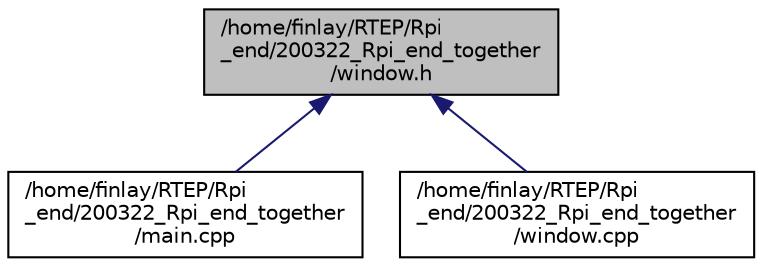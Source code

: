 digraph "/home/finlay/RTEP/Rpi_end/200322_Rpi_end_together/window.h"
{
 // LATEX_PDF_SIZE
  edge [fontname="Helvetica",fontsize="10",labelfontname="Helvetica",labelfontsize="10"];
  node [fontname="Helvetica",fontsize="10",shape=record];
  Node1 [label="/home/finlay/RTEP/Rpi\l_end/200322_Rpi_end_together\l/window.h",height=0.2,width=0.4,color="black", fillcolor="grey75", style="filled", fontcolor="black",tooltip=" "];
  Node1 -> Node2 [dir="back",color="midnightblue",fontsize="10",style="solid",fontname="Helvetica"];
  Node2 [label="/home/finlay/RTEP/Rpi\l_end/200322_Rpi_end_together\l/main.cpp",height=0.2,width=0.4,color="black", fillcolor="white", style="filled",URL="$200322___rpi__end__together_2main_8cpp.html",tooltip=" "];
  Node1 -> Node3 [dir="back",color="midnightblue",fontsize="10",style="solid",fontname="Helvetica"];
  Node3 [label="/home/finlay/RTEP/Rpi\l_end/200322_Rpi_end_together\l/window.cpp",height=0.2,width=0.4,color="black", fillcolor="white", style="filled",URL="$200322___rpi__end__together_2window_8cpp.html",tooltip=" "];
}
